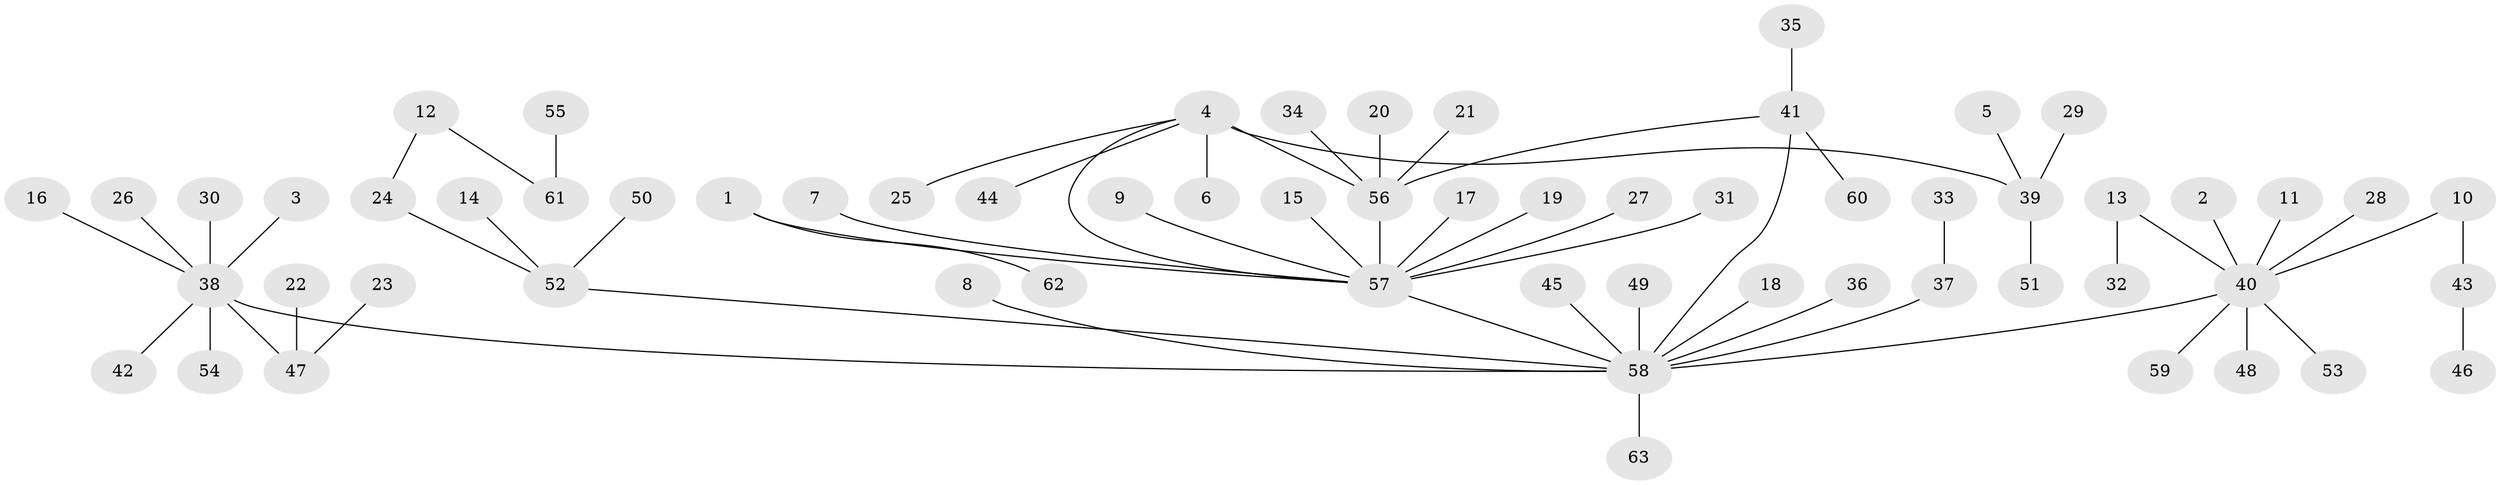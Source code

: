 // original degree distribution, {14: 0.008264462809917356, 11: 0.008264462809917356, 10: 0.008264462809917356, 13: 0.008264462809917356, 2: 0.2066115702479339, 3: 0.08264462809917356, 6: 0.03305785123966942, 5: 0.008264462809917356, 1: 0.6033057851239669, 4: 0.03305785123966942}
// Generated by graph-tools (version 1.1) at 2025/49/03/09/25 03:49:54]
// undirected, 63 vertices, 64 edges
graph export_dot {
graph [start="1"]
  node [color=gray90,style=filled];
  1;
  2;
  3;
  4;
  5;
  6;
  7;
  8;
  9;
  10;
  11;
  12;
  13;
  14;
  15;
  16;
  17;
  18;
  19;
  20;
  21;
  22;
  23;
  24;
  25;
  26;
  27;
  28;
  29;
  30;
  31;
  32;
  33;
  34;
  35;
  36;
  37;
  38;
  39;
  40;
  41;
  42;
  43;
  44;
  45;
  46;
  47;
  48;
  49;
  50;
  51;
  52;
  53;
  54;
  55;
  56;
  57;
  58;
  59;
  60;
  61;
  62;
  63;
  1 -- 57 [weight=1.0];
  1 -- 62 [weight=1.0];
  2 -- 40 [weight=1.0];
  3 -- 38 [weight=1.0];
  4 -- 6 [weight=1.0];
  4 -- 25 [weight=1.0];
  4 -- 39 [weight=2.0];
  4 -- 44 [weight=1.0];
  4 -- 56 [weight=1.0];
  4 -- 57 [weight=1.0];
  5 -- 39 [weight=1.0];
  7 -- 57 [weight=1.0];
  8 -- 58 [weight=1.0];
  9 -- 57 [weight=1.0];
  10 -- 40 [weight=1.0];
  10 -- 43 [weight=1.0];
  11 -- 40 [weight=1.0];
  12 -- 24 [weight=1.0];
  12 -- 61 [weight=1.0];
  13 -- 32 [weight=1.0];
  13 -- 40 [weight=1.0];
  14 -- 52 [weight=1.0];
  15 -- 57 [weight=1.0];
  16 -- 38 [weight=1.0];
  17 -- 57 [weight=1.0];
  18 -- 58 [weight=1.0];
  19 -- 57 [weight=1.0];
  20 -- 56 [weight=1.0];
  21 -- 56 [weight=1.0];
  22 -- 47 [weight=1.0];
  23 -- 47 [weight=1.0];
  24 -- 52 [weight=1.0];
  26 -- 38 [weight=1.0];
  27 -- 57 [weight=1.0];
  28 -- 40 [weight=1.0];
  29 -- 39 [weight=1.0];
  30 -- 38 [weight=1.0];
  31 -- 57 [weight=1.0];
  33 -- 37 [weight=1.0];
  34 -- 56 [weight=1.0];
  35 -- 41 [weight=1.0];
  36 -- 58 [weight=1.0];
  37 -- 58 [weight=1.0];
  38 -- 42 [weight=1.0];
  38 -- 47 [weight=1.0];
  38 -- 54 [weight=1.0];
  38 -- 58 [weight=1.0];
  39 -- 51 [weight=1.0];
  40 -- 48 [weight=1.0];
  40 -- 53 [weight=1.0];
  40 -- 58 [weight=1.0];
  40 -- 59 [weight=1.0];
  41 -- 56 [weight=1.0];
  41 -- 58 [weight=1.0];
  41 -- 60 [weight=1.0];
  43 -- 46 [weight=1.0];
  45 -- 58 [weight=1.0];
  49 -- 58 [weight=1.0];
  50 -- 52 [weight=1.0];
  52 -- 58 [weight=1.0];
  55 -- 61 [weight=1.0];
  56 -- 57 [weight=1.0];
  57 -- 58 [weight=1.0];
  58 -- 63 [weight=1.0];
}

